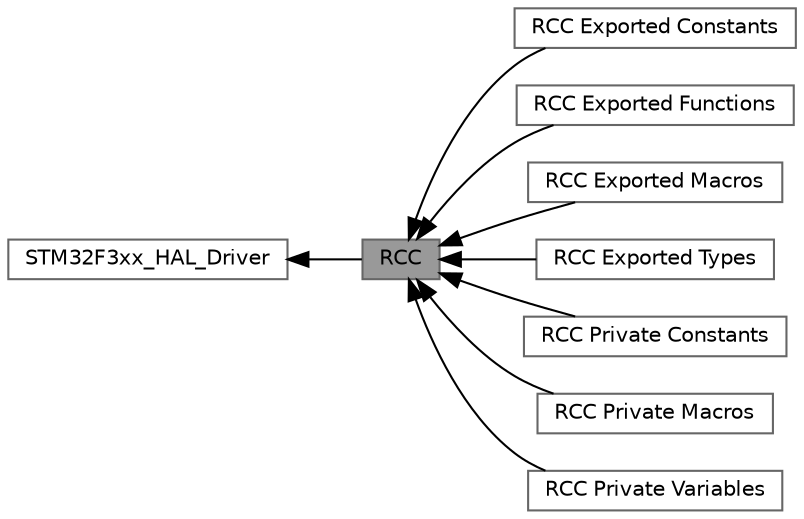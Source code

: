 digraph "RCC"
{
 // LATEX_PDF_SIZE
  bgcolor="transparent";
  edge [fontname=Helvetica,fontsize=10,labelfontname=Helvetica,labelfontsize=10];
  node [fontname=Helvetica,fontsize=10,shape=box,height=0.2,width=0.4];
  rankdir=LR;
  Node1 [id="Node000001",label="RCC",height=0.2,width=0.4,color="gray40", fillcolor="grey60", style="filled", fontcolor="black",tooltip="RCC HAL module driver."];
  Node8 [id="Node000008",label="RCC Exported Constants",height=0.2,width=0.4,color="grey40", fillcolor="white", style="filled",URL="$group___r_c_c___exported___constants.html",tooltip=" "];
  Node6 [id="Node000006",label="RCC Exported Functions",height=0.2,width=0.4,color="grey40", fillcolor="white", style="filled",URL="$group___r_c_c___exported___functions.html",tooltip=" "];
  Node9 [id="Node000009",label="RCC Exported Macros",height=0.2,width=0.4,color="grey40", fillcolor="white", style="filled",URL="$group___r_c_c___exported___macros.html",tooltip=" "];
  Node7 [id="Node000007",label="RCC Exported Types",height=0.2,width=0.4,color="grey40", fillcolor="white", style="filled",URL="$group___r_c_c___exported___types.html",tooltip=" "];
  Node3 [id="Node000003",label="RCC Private Constants",height=0.2,width=0.4,color="grey40", fillcolor="white", style="filled",URL="$group___r_c_c___private___constants.html",tooltip=" "];
  Node4 [id="Node000004",label="RCC Private Macros",height=0.2,width=0.4,color="grey40", fillcolor="white", style="filled",URL="$group___r_c_c___private___macros.html",tooltip=" "];
  Node5 [id="Node000005",label="RCC Private Variables",height=0.2,width=0.4,color="grey40", fillcolor="white", style="filled",URL="$group___r_c_c___private___variables.html",tooltip=" "];
  Node2 [id="Node000002",label="STM32F3xx_HAL_Driver",height=0.2,width=0.4,color="grey40", fillcolor="white", style="filled",URL="$group___s_t_m32_f3xx___h_a_l___driver.html",tooltip=" "];
  Node2->Node1 [shape=plaintext, dir="back", style="solid"];
  Node1->Node3 [shape=plaintext, dir="back", style="solid"];
  Node1->Node4 [shape=plaintext, dir="back", style="solid"];
  Node1->Node5 [shape=plaintext, dir="back", style="solid"];
  Node1->Node6 [shape=plaintext, dir="back", style="solid"];
  Node1->Node7 [shape=plaintext, dir="back", style="solid"];
  Node1->Node8 [shape=plaintext, dir="back", style="solid"];
  Node1->Node9 [shape=plaintext, dir="back", style="solid"];
}
